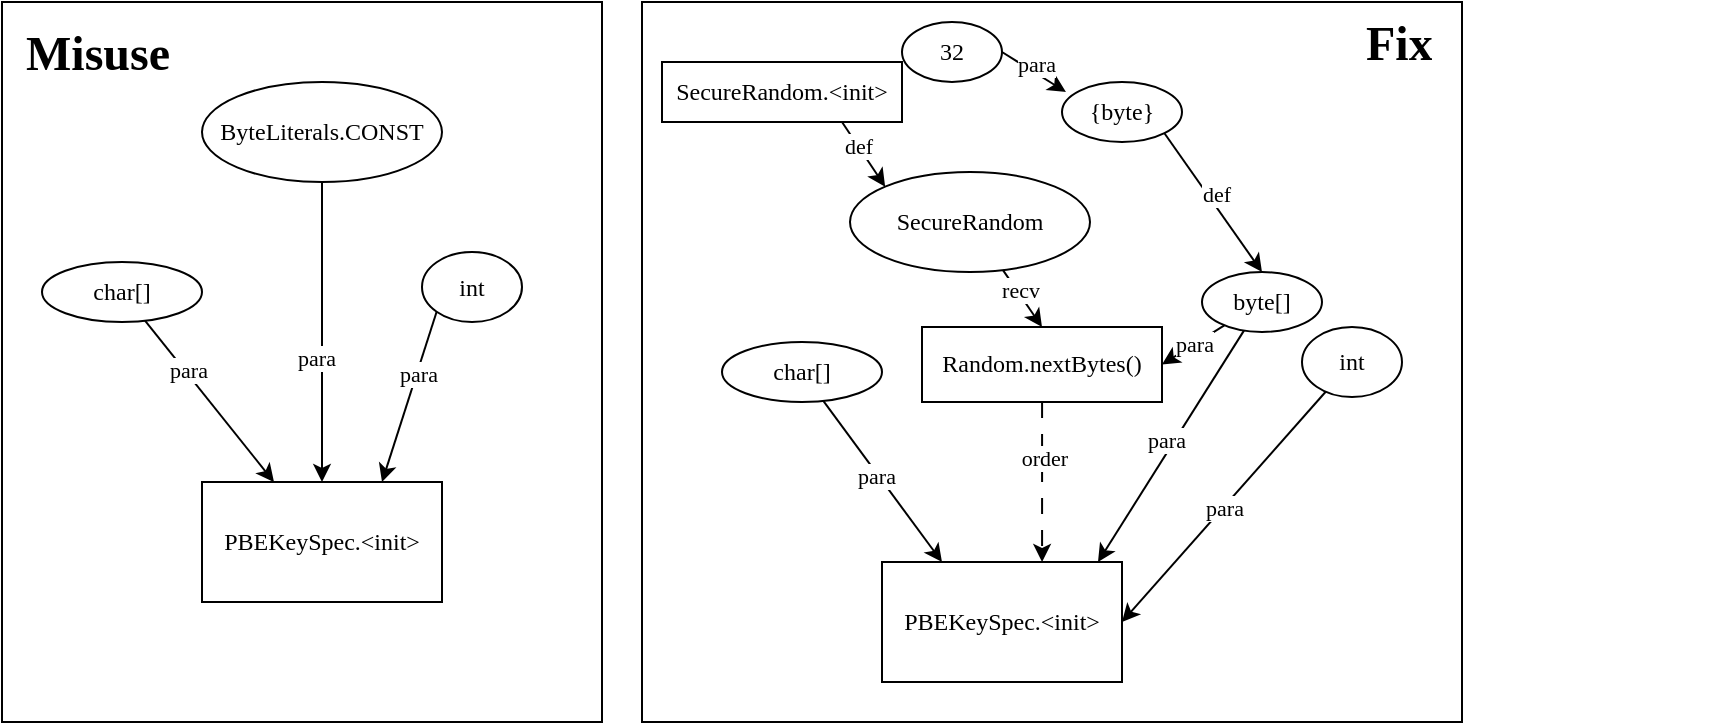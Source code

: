 <mxfile version="24.3.0" type="github">
  <diagram name="第 1 页" id="druYzMCdSd_b1opSaq4y">
    <mxGraphModel dx="954" dy="606" grid="1" gridSize="10" guides="1" tooltips="1" connect="1" arrows="1" fold="1" page="1" pageScale="1" pageWidth="827" pageHeight="1169" math="0" shadow="0">
      <root>
        <mxCell id="0" />
        <mxCell id="1" parent="0" />
        <mxCell id="ng9SmfezaNLotSsek9V5-48" value="" style="rounded=0;whiteSpace=wrap;html=1;fontFamily=Times New Roman;" vertex="1" parent="1">
          <mxGeometry x="370" y="110" width="410" height="360" as="geometry" />
        </mxCell>
        <mxCell id="ng9SmfezaNLotSsek9V5-47" value="" style="rounded=0;whiteSpace=wrap;html=1;fontFamily=Times New Roman;" vertex="1" parent="1">
          <mxGeometry x="50" y="110" width="300" height="360" as="geometry" />
        </mxCell>
        <mxCell id="ng9SmfezaNLotSsek9V5-7" style="edgeStyle=orthogonalEdgeStyle;rounded=0;orthogonalLoop=1;jettySize=auto;html=1;entryX=0.5;entryY=0;entryDx=0;entryDy=0;fontFamily=Times New Roman;" edge="1" parent="1" source="ng9SmfezaNLotSsek9V5-1" target="ng9SmfezaNLotSsek9V5-4">
          <mxGeometry relative="1" as="geometry">
            <mxPoint x="210" y="310" as="targetPoint" />
          </mxGeometry>
        </mxCell>
        <mxCell id="ng9SmfezaNLotSsek9V5-15" value="para" style="edgeLabel;html=1;align=center;verticalAlign=middle;resizable=0;points=[];fontFamily=Times New Roman;" vertex="1" connectable="0" parent="ng9SmfezaNLotSsek9V5-7">
          <mxGeometry x="0.168" y="-3" relative="1" as="geometry">
            <mxPoint as="offset" />
          </mxGeometry>
        </mxCell>
        <mxCell id="ng9SmfezaNLotSsek9V5-1" value="ByteLiterals.CONST" style="ellipse;whiteSpace=wrap;html=1;fontFamily=Times New Roman;" vertex="1" parent="1">
          <mxGeometry x="150" y="150" width="120" height="50" as="geometry" />
        </mxCell>
        <mxCell id="ng9SmfezaNLotSsek9V5-2" value="char[]" style="ellipse;whiteSpace=wrap;html=1;fontFamily=Times New Roman;" vertex="1" parent="1">
          <mxGeometry x="70" y="240" width="80" height="30" as="geometry" />
        </mxCell>
        <mxCell id="ng9SmfezaNLotSsek9V5-3" value="int" style="ellipse;whiteSpace=wrap;html=1;fontFamily=Times New Roman;" vertex="1" parent="1">
          <mxGeometry x="260" y="235" width="50" height="35" as="geometry" />
        </mxCell>
        <mxCell id="ng9SmfezaNLotSsek9V5-4" value="PBEKeySpec.&amp;lt;init&amp;gt;" style="rounded=0;whiteSpace=wrap;html=1;fontFamily=Times New Roman;" vertex="1" parent="1">
          <mxGeometry x="150" y="350" width="120" height="60" as="geometry" />
        </mxCell>
        <mxCell id="ng9SmfezaNLotSsek9V5-9" value="" style="endArrow=classic;html=1;rounded=0;fontFamily=Times New Roman;" edge="1" parent="1" source="ng9SmfezaNLotSsek9V5-2" target="ng9SmfezaNLotSsek9V5-4">
          <mxGeometry width="50" height="50" relative="1" as="geometry">
            <mxPoint x="110" y="219.289" as="sourcePoint" />
            <mxPoint x="110" y="169.289" as="targetPoint" />
          </mxGeometry>
        </mxCell>
        <mxCell id="ng9SmfezaNLotSsek9V5-14" value="para" style="edgeLabel;html=1;align=center;verticalAlign=middle;resizable=0;points=[];fontFamily=Times New Roman;" vertex="1" connectable="0" parent="ng9SmfezaNLotSsek9V5-9">
          <mxGeometry x="-0.369" y="1" relative="1" as="geometry">
            <mxPoint as="offset" />
          </mxGeometry>
        </mxCell>
        <mxCell id="ng9SmfezaNLotSsek9V5-10" value="" style="endArrow=classic;html=1;rounded=0;entryX=0.75;entryY=0;entryDx=0;entryDy=0;exitX=0;exitY=1;exitDx=0;exitDy=0;fontFamily=Times New Roman;" edge="1" parent="1" source="ng9SmfezaNLotSsek9V5-3" target="ng9SmfezaNLotSsek9V5-4">
          <mxGeometry width="50" height="50" relative="1" as="geometry">
            <mxPoint x="280" y="280" as="sourcePoint" />
            <mxPoint x="350" y="227.5" as="targetPoint" />
          </mxGeometry>
        </mxCell>
        <mxCell id="ng9SmfezaNLotSsek9V5-16" value="para" style="edgeLabel;html=1;align=center;verticalAlign=middle;resizable=0;points=[];fontFamily=Times New Roman;" vertex="1" connectable="0" parent="ng9SmfezaNLotSsek9V5-10">
          <mxGeometry x="-0.274" relative="1" as="geometry">
            <mxPoint as="offset" />
          </mxGeometry>
        </mxCell>
        <mxCell id="ng9SmfezaNLotSsek9V5-12" value="32" style="ellipse;whiteSpace=wrap;html=1;fontFamily=Times New Roman;" vertex="1" parent="1">
          <mxGeometry x="500" y="120" width="50" height="30" as="geometry" />
        </mxCell>
        <mxCell id="ng9SmfezaNLotSsek9V5-13" value="{byte}" style="ellipse;whiteSpace=wrap;html=1;fontFamily=Times New Roman;" vertex="1" parent="1">
          <mxGeometry x="580" y="150" width="60" height="30" as="geometry" />
        </mxCell>
        <mxCell id="ng9SmfezaNLotSsek9V5-17" value="byte[]" style="ellipse;whiteSpace=wrap;html=1;fontFamily=Times New Roman;" vertex="1" parent="1">
          <mxGeometry x="650" y="245" width="60" height="30" as="geometry" />
        </mxCell>
        <mxCell id="ng9SmfezaNLotSsek9V5-18" value="SecureRandom.&amp;lt;init&amp;gt;" style="rounded=0;whiteSpace=wrap;html=1;fontFamily=Times New Roman;" vertex="1" parent="1">
          <mxGeometry x="380" y="140" width="120" height="30" as="geometry" />
        </mxCell>
        <mxCell id="ng9SmfezaNLotSsek9V5-19" value="char[]" style="ellipse;whiteSpace=wrap;html=1;fontFamily=Times New Roman;" vertex="1" parent="1">
          <mxGeometry x="410" y="280" width="80" height="30" as="geometry" />
        </mxCell>
        <mxCell id="ng9SmfezaNLotSsek9V5-20" value="int" style="ellipse;whiteSpace=wrap;html=1;fontFamily=Times New Roman;" vertex="1" parent="1">
          <mxGeometry x="700" y="272.5" width="50" height="35" as="geometry" />
        </mxCell>
        <mxCell id="ng9SmfezaNLotSsek9V5-21" value="SecureRandom" style="ellipse;whiteSpace=wrap;html=1;fontFamily=Times New Roman;" vertex="1" parent="1">
          <mxGeometry x="474" y="195" width="120" height="50" as="geometry" />
        </mxCell>
        <mxCell id="ng9SmfezaNLotSsek9V5-22" value="Random.nextBytes()" style="rounded=0;whiteSpace=wrap;html=1;fontFamily=Times New Roman;" vertex="1" parent="1">
          <mxGeometry x="510" y="272.5" width="120" height="37.5" as="geometry" />
        </mxCell>
        <mxCell id="ng9SmfezaNLotSsek9V5-23" value="PBEKeySpec.&amp;lt;init&amp;gt;" style="rounded=0;whiteSpace=wrap;html=1;fontFamily=Times New Roman;" vertex="1" parent="1">
          <mxGeometry x="490" y="390" width="120" height="60" as="geometry" />
        </mxCell>
        <mxCell id="ng9SmfezaNLotSsek9V5-24" value="" style="endArrow=classic;html=1;rounded=0;exitX=1;exitY=0.5;exitDx=0;exitDy=0;entryX=0.033;entryY=0.167;entryDx=0;entryDy=0;entryPerimeter=0;fontFamily=Times New Roman;" edge="1" parent="1" source="ng9SmfezaNLotSsek9V5-12" target="ng9SmfezaNLotSsek9V5-13">
          <mxGeometry width="50" height="50" relative="1" as="geometry">
            <mxPoint x="600" y="140" as="sourcePoint" />
            <mxPoint x="650" y="90" as="targetPoint" />
          </mxGeometry>
        </mxCell>
        <mxCell id="ng9SmfezaNLotSsek9V5-25" value="para" style="edgeLabel;html=1;align=center;verticalAlign=middle;resizable=0;points=[];fontFamily=Times New Roman;" vertex="1" connectable="0" parent="ng9SmfezaNLotSsek9V5-24">
          <mxGeometry x="-0.067" y="4" relative="1" as="geometry">
            <mxPoint as="offset" />
          </mxGeometry>
        </mxCell>
        <mxCell id="ng9SmfezaNLotSsek9V5-26" value="" style="endArrow=classic;html=1;rounded=0;exitX=1;exitY=1;exitDx=0;exitDy=0;entryX=0.5;entryY=0;entryDx=0;entryDy=0;fontFamily=Times New Roman;" edge="1" parent="1" source="ng9SmfezaNLotSsek9V5-13" target="ng9SmfezaNLotSsek9V5-17">
          <mxGeometry width="50" height="50" relative="1" as="geometry">
            <mxPoint x="581" y="145" as="sourcePoint" />
            <mxPoint x="613" y="165" as="targetPoint" />
          </mxGeometry>
        </mxCell>
        <mxCell id="ng9SmfezaNLotSsek9V5-27" value="def" style="edgeLabel;html=1;align=center;verticalAlign=middle;resizable=0;points=[];fontFamily=Times New Roman;" vertex="1" connectable="0" parent="ng9SmfezaNLotSsek9V5-26">
          <mxGeometry x="-0.067" y="4" relative="1" as="geometry">
            <mxPoint as="offset" />
          </mxGeometry>
        </mxCell>
        <mxCell id="ng9SmfezaNLotSsek9V5-30" value="" style="endArrow=classic;html=1;rounded=0;entryX=0;entryY=0;entryDx=0;entryDy=0;exitX=0.75;exitY=1;exitDx=0;exitDy=0;fontFamily=Times New Roman;" edge="1" parent="1" source="ng9SmfezaNLotSsek9V5-18" target="ng9SmfezaNLotSsek9V5-21">
          <mxGeometry width="50" height="50" relative="1" as="geometry">
            <mxPoint x="460" y="139.289" as="sourcePoint" />
            <mxPoint x="460" y="89.289" as="targetPoint" />
          </mxGeometry>
        </mxCell>
        <mxCell id="ng9SmfezaNLotSsek9V5-31" value="def" style="edgeLabel;html=1;align=center;verticalAlign=middle;resizable=0;points=[];fontFamily=Times New Roman;" vertex="1" connectable="0" parent="ng9SmfezaNLotSsek9V5-30">
          <mxGeometry x="-0.264" relative="1" as="geometry">
            <mxPoint as="offset" />
          </mxGeometry>
        </mxCell>
        <mxCell id="ng9SmfezaNLotSsek9V5-32" value="" style="endArrow=classic;html=1;rounded=0;entryX=0.5;entryY=0;entryDx=0;entryDy=0;fontFamily=Times New Roman;" edge="1" parent="1" source="ng9SmfezaNLotSsek9V5-21" target="ng9SmfezaNLotSsek9V5-22">
          <mxGeometry width="50" height="50" relative="1" as="geometry">
            <mxPoint x="570" y="300" as="sourcePoint" />
            <mxPoint x="570" y="320.711" as="targetPoint" />
          </mxGeometry>
        </mxCell>
        <mxCell id="ng9SmfezaNLotSsek9V5-33" value="recv" style="edgeLabel;html=1;align=center;verticalAlign=middle;resizable=0;points=[];fontFamily=Times New Roman;" vertex="1" connectable="0" parent="ng9SmfezaNLotSsek9V5-32">
          <mxGeometry x="-0.28" y="1" relative="1" as="geometry">
            <mxPoint as="offset" />
          </mxGeometry>
        </mxCell>
        <mxCell id="ng9SmfezaNLotSsek9V5-34" value="" style="endArrow=classic;html=1;rounded=0;entryX=0.25;entryY=0;entryDx=0;entryDy=0;fontFamily=Times New Roman;" edge="1" parent="1" source="ng9SmfezaNLotSsek9V5-19" target="ng9SmfezaNLotSsek9V5-23">
          <mxGeometry width="50" height="50" relative="1" as="geometry">
            <mxPoint x="450" y="360" as="sourcePoint" />
            <mxPoint x="450" y="380.711" as="targetPoint" />
          </mxGeometry>
        </mxCell>
        <mxCell id="ng9SmfezaNLotSsek9V5-35" value="para" style="edgeLabel;html=1;align=center;verticalAlign=middle;resizable=0;points=[];fontFamily=Times New Roman;" vertex="1" connectable="0" parent="ng9SmfezaNLotSsek9V5-34">
          <mxGeometry x="-0.083" y="-1" relative="1" as="geometry">
            <mxPoint as="offset" />
          </mxGeometry>
        </mxCell>
        <mxCell id="ng9SmfezaNLotSsek9V5-37" value="" style="endArrow=classic;html=1;rounded=0;entryX=1;entryY=0.5;entryDx=0;entryDy=0;fontFamily=Times New Roman;" edge="1" parent="1" source="ng9SmfezaNLotSsek9V5-20" target="ng9SmfezaNLotSsek9V5-23">
          <mxGeometry width="50" height="50" relative="1" as="geometry">
            <mxPoint x="725" y="357.5" as="sourcePoint" />
            <mxPoint x="725" y="378.211" as="targetPoint" />
          </mxGeometry>
        </mxCell>
        <mxCell id="ng9SmfezaNLotSsek9V5-38" value="para" style="edgeLabel;html=1;align=center;verticalAlign=middle;resizable=0;points=[];fontFamily=Times New Roman;" vertex="1" connectable="0" parent="ng9SmfezaNLotSsek9V5-37">
          <mxGeometry x="0.005" relative="1" as="geometry">
            <mxPoint as="offset" />
          </mxGeometry>
        </mxCell>
        <mxCell id="ng9SmfezaNLotSsek9V5-40" style="edgeStyle=orthogonalEdgeStyle;rounded=0;orthogonalLoop=1;jettySize=auto;html=1;entryX=0.667;entryY=0;entryDx=0;entryDy=0;entryPerimeter=0;dashed=1;dashPattern=8 8;fontFamily=Times New Roman;" edge="1" parent="1" source="ng9SmfezaNLotSsek9V5-22" target="ng9SmfezaNLotSsek9V5-23">
          <mxGeometry relative="1" as="geometry" />
        </mxCell>
        <mxCell id="ng9SmfezaNLotSsek9V5-41" value="order" style="edgeLabel;html=1;align=center;verticalAlign=middle;resizable=0;points=[];fontFamily=Times New Roman;" vertex="1" connectable="0" parent="ng9SmfezaNLotSsek9V5-40">
          <mxGeometry x="-0.3" y="1" relative="1" as="geometry">
            <mxPoint as="offset" />
          </mxGeometry>
        </mxCell>
        <mxCell id="ng9SmfezaNLotSsek9V5-43" value="" style="endArrow=classic;html=1;rounded=0;entryX=1;entryY=0.5;entryDx=0;entryDy=0;fontFamily=Times New Roman;" edge="1" parent="1" source="ng9SmfezaNLotSsek9V5-17" target="ng9SmfezaNLotSsek9V5-22">
          <mxGeometry width="50" height="50" relative="1" as="geometry">
            <mxPoint x="680" y="325" as="sourcePoint" />
            <mxPoint x="680" y="345.711" as="targetPoint" />
          </mxGeometry>
        </mxCell>
        <mxCell id="ng9SmfezaNLotSsek9V5-44" value="para" style="edgeLabel;html=1;align=center;verticalAlign=middle;resizable=0;points=[];fontFamily=Times New Roman;" vertex="1" connectable="0" parent="ng9SmfezaNLotSsek9V5-43">
          <mxGeometry x="-0.107" relative="1" as="geometry">
            <mxPoint x="-1" as="offset" />
          </mxGeometry>
        </mxCell>
        <mxCell id="ng9SmfezaNLotSsek9V5-45" value="" style="endArrow=classic;html=1;rounded=0;entryX=0.9;entryY=0;entryDx=0;entryDy=0;entryPerimeter=0;fontFamily=Times New Roman;" edge="1" parent="1" source="ng9SmfezaNLotSsek9V5-17" target="ng9SmfezaNLotSsek9V5-23">
          <mxGeometry width="50" height="50" relative="1" as="geometry">
            <mxPoint x="680" y="325" as="sourcePoint" />
            <mxPoint x="680" y="345.711" as="targetPoint" />
          </mxGeometry>
        </mxCell>
        <mxCell id="ng9SmfezaNLotSsek9V5-46" value="para" style="edgeLabel;html=1;align=center;verticalAlign=middle;resizable=0;points=[];fontFamily=Times New Roman;" vertex="1" connectable="0" parent="ng9SmfezaNLotSsek9V5-45">
          <mxGeometry x="-0.012" y="-5" relative="1" as="geometry">
            <mxPoint x="1" as="offset" />
          </mxGeometry>
        </mxCell>
        <mxCell id="ng9SmfezaNLotSsek9V5-49" value="&lt;h1 style=&quot;margin-top: 0px;&quot;&gt;&lt;font&gt;Misuse&lt;/font&gt;&lt;/h1&gt;" style="text;html=1;whiteSpace=wrap;overflow=hidden;rounded=0;fontFamily=Times New Roman;" vertex="1" parent="1">
          <mxGeometry x="60" y="115" width="180" height="40" as="geometry" />
        </mxCell>
        <mxCell id="ng9SmfezaNLotSsek9V5-50" value="&lt;h1 style=&quot;margin-top: 0px;&quot;&gt;&lt;font&gt;Fix&lt;/font&gt;&lt;/h1&gt;" style="text;html=1;whiteSpace=wrap;overflow=hidden;rounded=0;fontFamily=Times New Roman;" vertex="1" parent="1">
          <mxGeometry x="730" y="110" width="180" height="40" as="geometry" />
        </mxCell>
      </root>
    </mxGraphModel>
  </diagram>
</mxfile>
